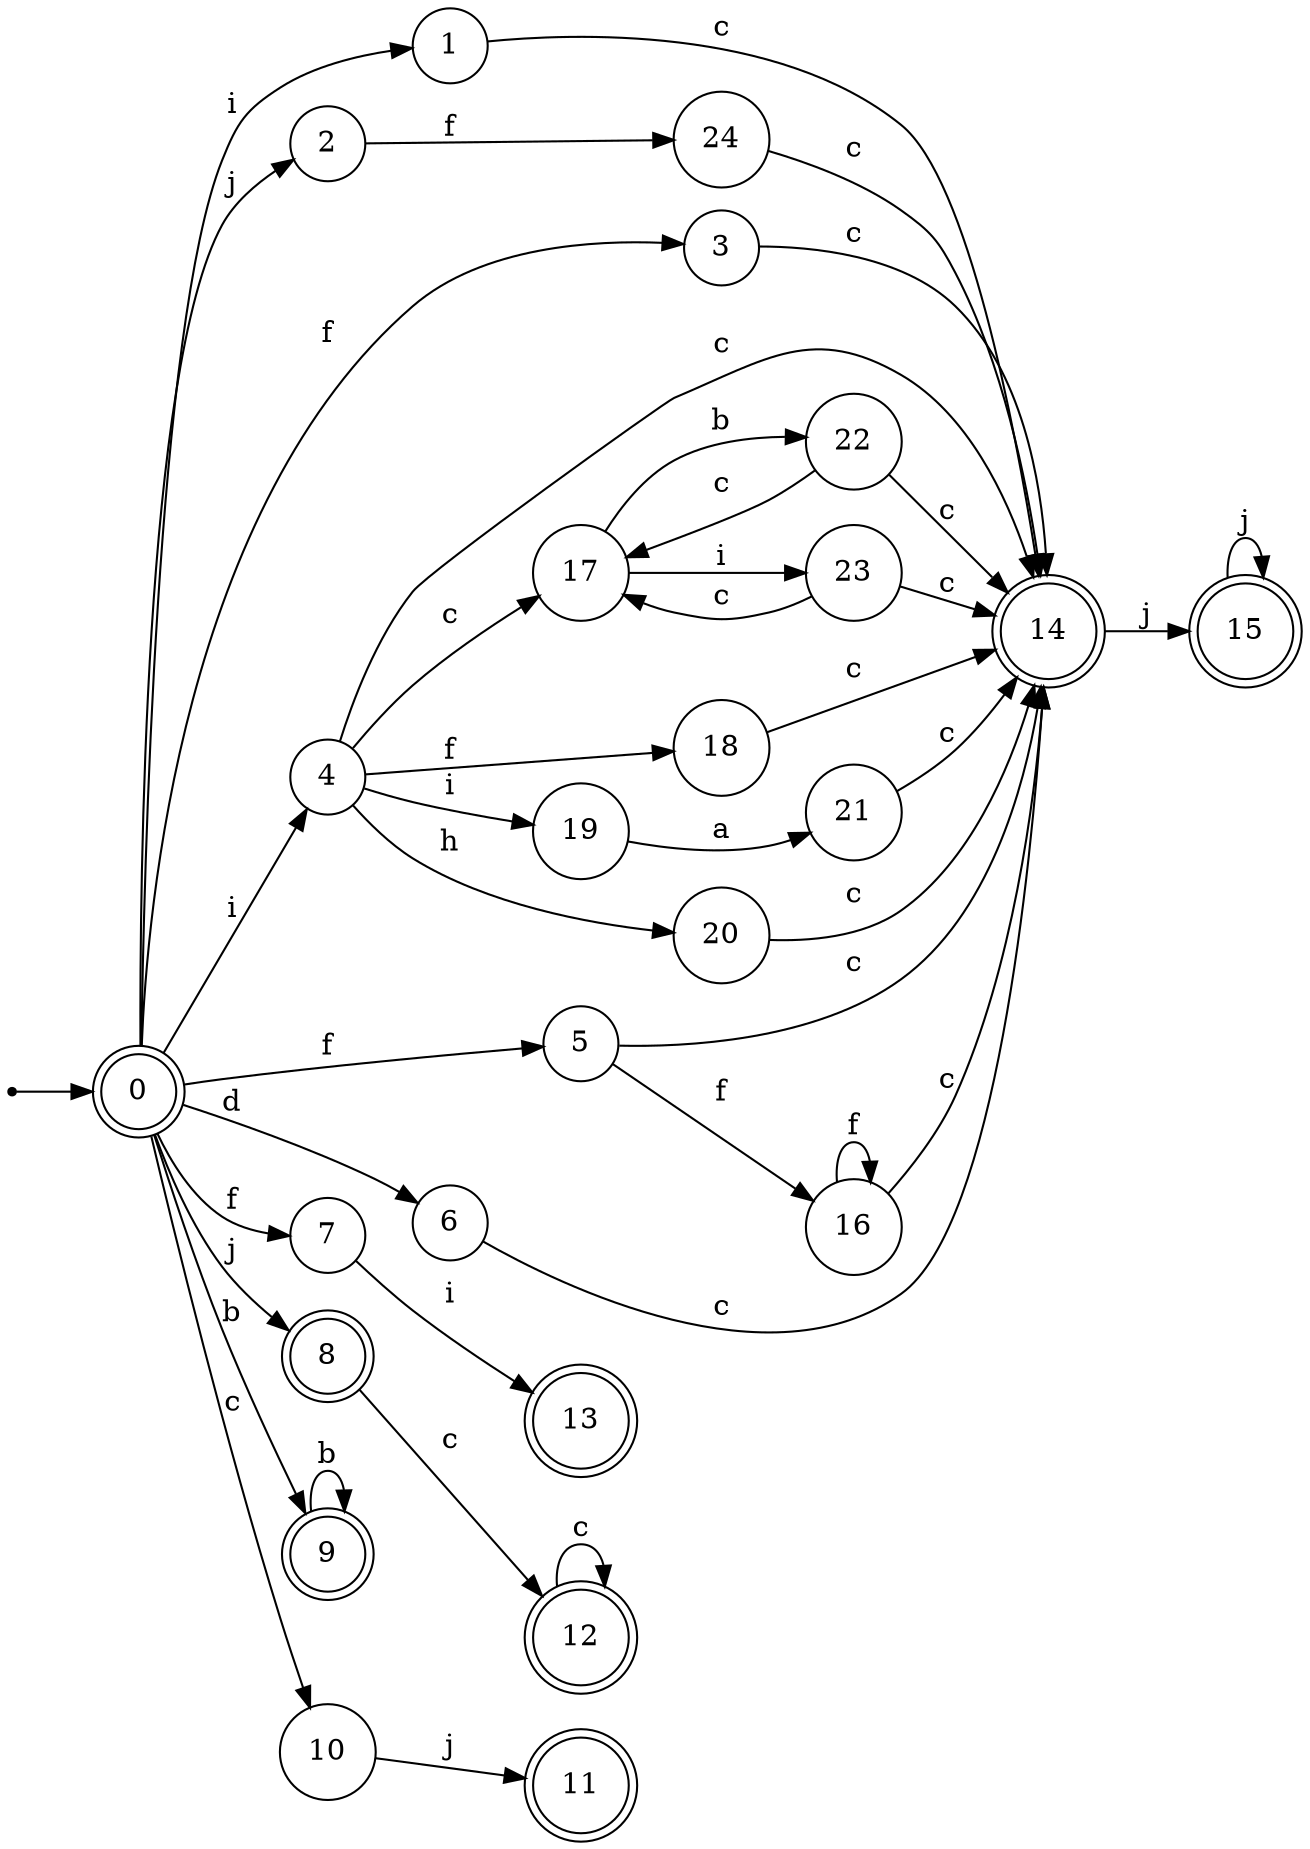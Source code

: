 digraph finite_state_machine {
rankdir=LR;
size="20,20";
node [shape = point]; "dummy0"
node [shape = doublecircle]; "0";"dummy0" -> "0";
node [shape = circle]; "1";
node [shape = circle]; "2";
node [shape = circle]; "3";
node [shape = circle]; "4";
node [shape = circle]; "5";
node [shape = circle]; "6";
node [shape = circle]; "7";
node [shape = doublecircle]; "8";node [shape = doublecircle]; "9";node [shape = circle]; "10";
node [shape = doublecircle]; "11";node [shape = doublecircle]; "12";node [shape = doublecircle]; "13";node [shape = doublecircle]; "14";node [shape = doublecircle]; "15";node [shape = circle]; "16";
node [shape = circle]; "17";
node [shape = circle]; "18";
node [shape = circle]; "19";
node [shape = circle]; "20";
node [shape = circle]; "21";
node [shape = circle]; "22";
node [shape = circle]; "23";
node [shape = circle]; "24";
"0" -> "1" [label = "i"];
 "0" -> "4" [label = "i"];
 "0" -> "8" [label = "j"];
 "0" -> "2" [label = "j"];
 "0" -> "3" [label = "f"];
 "0" -> "5" [label = "f"];
 "0" -> "7" [label = "f"];
 "0" -> "6" [label = "d"];
 "0" -> "9" [label = "b"];
 "0" -> "10" [label = "c"];
 "10" -> "11" [label = "j"];
 "9" -> "9" [label = "b"];
 "8" -> "12" [label = "c"];
 "12" -> "12" [label = "c"];
 "7" -> "13" [label = "i"];
 "6" -> "14" [label = "c"];
 "14" -> "15" [label = "j"];
 "15" -> "15" [label = "j"];
 "5" -> "16" [label = "f"];
 "5" -> "14" [label = "c"];
 "16" -> "16" [label = "f"];
 "16" -> "14" [label = "c"];
 "4" -> "17" [label = "c"];
 "4" -> "14" [label = "c"];
 "4" -> "18" [label = "f"];
 "4" -> "19" [label = "i"];
 "4" -> "20" [label = "h"];
 "20" -> "14" [label = "c"];
 "19" -> "21" [label = "a"];
 "21" -> "14" [label = "c"];
 "18" -> "14" [label = "c"];
 "17" -> "22" [label = "b"];
 "17" -> "23" [label = "i"];
 "23" -> "17" [label = "c"];
 "23" -> "14" [label = "c"];
 "22" -> "17" [label = "c"];
 "22" -> "14" [label = "c"];
 "3" -> "14" [label = "c"];
 "2" -> "24" [label = "f"];
 "24" -> "14" [label = "c"];
 "1" -> "14" [label = "c"];
 }
